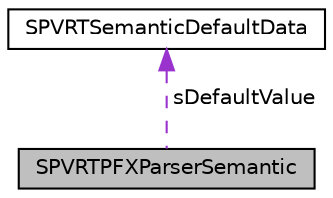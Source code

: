 digraph "SPVRTPFXParserSemantic"
{
  edge [fontname="Helvetica",fontsize="10",labelfontname="Helvetica",labelfontsize="10"];
  node [fontname="Helvetica",fontsize="10",shape=record];
  Node1 [label="SPVRTPFXParserSemantic",height=0.2,width=0.4,color="black", fillcolor="grey75", style="filled", fontcolor="black"];
  Node2 -> Node1 [dir="back",color="darkorchid3",fontsize="10",style="dashed",label=" sDefaultValue" ,fontname="Helvetica"];
  Node2 [label="SPVRTSemanticDefaultData",height=0.2,width=0.4,color="black", fillcolor="white", style="filled",URL="$struct_s_p_v_r_t_semantic_default_data.html",tooltip="Stores a default value. "];
}
